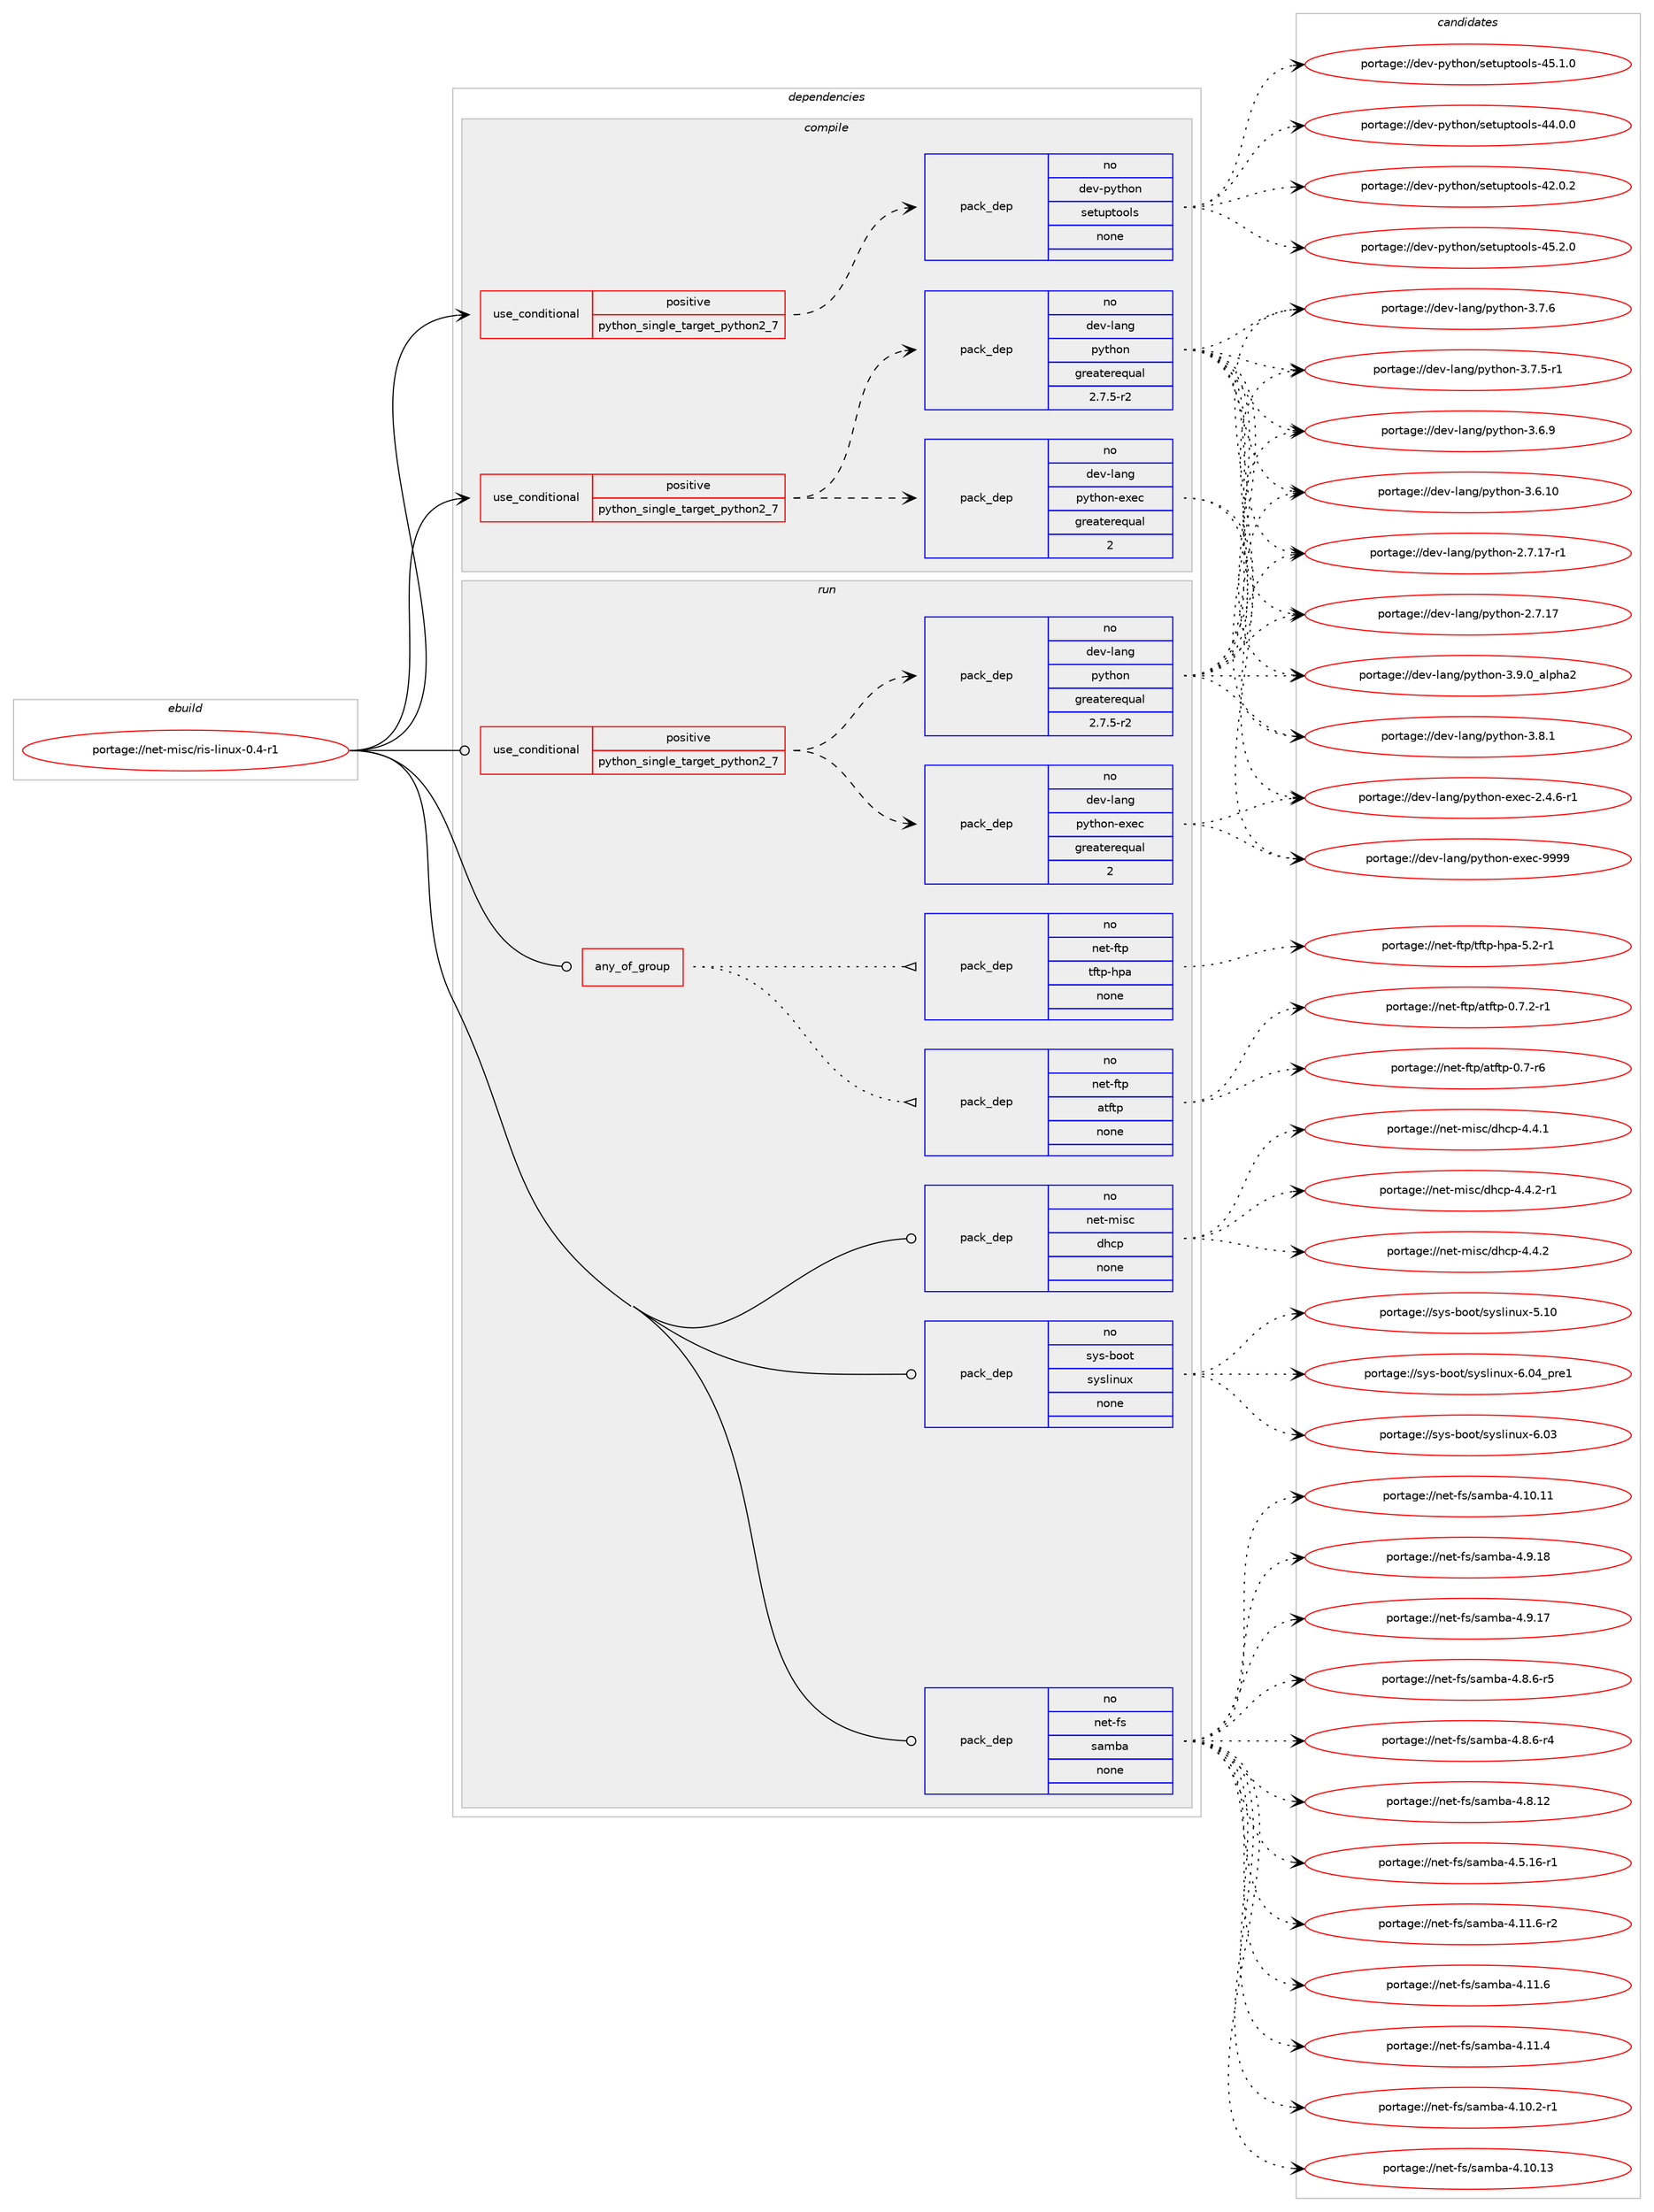 digraph prolog {

# *************
# Graph options
# *************

newrank=true;
concentrate=true;
compound=true;
graph [rankdir=LR,fontname=Helvetica,fontsize=10,ranksep=1.5];#, ranksep=2.5, nodesep=0.2];
edge  [arrowhead=vee];
node  [fontname=Helvetica,fontsize=10];

# **********
# The ebuild
# **********

subgraph cluster_leftcol {
color=gray;
rank=same;
label=<<i>ebuild</i>>;
id [label="portage://net-misc/ris-linux-0.4-r1", color=red, width=4, href="../net-misc/ris-linux-0.4-r1.svg"];
}

# ****************
# The dependencies
# ****************

subgraph cluster_midcol {
color=gray;
label=<<i>dependencies</i>>;
subgraph cluster_compile {
fillcolor="#eeeeee";
style=filled;
label=<<i>compile</i>>;
subgraph cond25125 {
dependency122668 [label=<<TABLE BORDER="0" CELLBORDER="1" CELLSPACING="0" CELLPADDING="4"><TR><TD ROWSPAN="3" CELLPADDING="10">use_conditional</TD></TR><TR><TD>positive</TD></TR><TR><TD>python_single_target_python2_7</TD></TR></TABLE>>, shape=none, color=red];
subgraph pack95516 {
dependency122669 [label=<<TABLE BORDER="0" CELLBORDER="1" CELLSPACING="0" CELLPADDING="4" WIDTH="220"><TR><TD ROWSPAN="6" CELLPADDING="30">pack_dep</TD></TR><TR><TD WIDTH="110">no</TD></TR><TR><TD>dev-lang</TD></TR><TR><TD>python</TD></TR><TR><TD>greaterequal</TD></TR><TR><TD>2.7.5-r2</TD></TR></TABLE>>, shape=none, color=blue];
}
dependency122668:e -> dependency122669:w [weight=20,style="dashed",arrowhead="vee"];
subgraph pack95517 {
dependency122670 [label=<<TABLE BORDER="0" CELLBORDER="1" CELLSPACING="0" CELLPADDING="4" WIDTH="220"><TR><TD ROWSPAN="6" CELLPADDING="30">pack_dep</TD></TR><TR><TD WIDTH="110">no</TD></TR><TR><TD>dev-lang</TD></TR><TR><TD>python-exec</TD></TR><TR><TD>greaterequal</TD></TR><TR><TD>2</TD></TR></TABLE>>, shape=none, color=blue];
}
dependency122668:e -> dependency122670:w [weight=20,style="dashed",arrowhead="vee"];
}
id:e -> dependency122668:w [weight=20,style="solid",arrowhead="vee"];
subgraph cond25126 {
dependency122671 [label=<<TABLE BORDER="0" CELLBORDER="1" CELLSPACING="0" CELLPADDING="4"><TR><TD ROWSPAN="3" CELLPADDING="10">use_conditional</TD></TR><TR><TD>positive</TD></TR><TR><TD>python_single_target_python2_7</TD></TR></TABLE>>, shape=none, color=red];
subgraph pack95518 {
dependency122672 [label=<<TABLE BORDER="0" CELLBORDER="1" CELLSPACING="0" CELLPADDING="4" WIDTH="220"><TR><TD ROWSPAN="6" CELLPADDING="30">pack_dep</TD></TR><TR><TD WIDTH="110">no</TD></TR><TR><TD>dev-python</TD></TR><TR><TD>setuptools</TD></TR><TR><TD>none</TD></TR><TR><TD></TD></TR></TABLE>>, shape=none, color=blue];
}
dependency122671:e -> dependency122672:w [weight=20,style="dashed",arrowhead="vee"];
}
id:e -> dependency122671:w [weight=20,style="solid",arrowhead="vee"];
}
subgraph cluster_compileandrun {
fillcolor="#eeeeee";
style=filled;
label=<<i>compile and run</i>>;
}
subgraph cluster_run {
fillcolor="#eeeeee";
style=filled;
label=<<i>run</i>>;
subgraph any1924 {
dependency122673 [label=<<TABLE BORDER="0" CELLBORDER="1" CELLSPACING="0" CELLPADDING="4"><TR><TD CELLPADDING="10">any_of_group</TD></TR></TABLE>>, shape=none, color=red];subgraph pack95519 {
dependency122674 [label=<<TABLE BORDER="0" CELLBORDER="1" CELLSPACING="0" CELLPADDING="4" WIDTH="220"><TR><TD ROWSPAN="6" CELLPADDING="30">pack_dep</TD></TR><TR><TD WIDTH="110">no</TD></TR><TR><TD>net-ftp</TD></TR><TR><TD>atftp</TD></TR><TR><TD>none</TD></TR><TR><TD></TD></TR></TABLE>>, shape=none, color=blue];
}
dependency122673:e -> dependency122674:w [weight=20,style="dotted",arrowhead="oinv"];
subgraph pack95520 {
dependency122675 [label=<<TABLE BORDER="0" CELLBORDER="1" CELLSPACING="0" CELLPADDING="4" WIDTH="220"><TR><TD ROWSPAN="6" CELLPADDING="30">pack_dep</TD></TR><TR><TD WIDTH="110">no</TD></TR><TR><TD>net-ftp</TD></TR><TR><TD>tftp-hpa</TD></TR><TR><TD>none</TD></TR><TR><TD></TD></TR></TABLE>>, shape=none, color=blue];
}
dependency122673:e -> dependency122675:w [weight=20,style="dotted",arrowhead="oinv"];
}
id:e -> dependency122673:w [weight=20,style="solid",arrowhead="odot"];
subgraph cond25127 {
dependency122676 [label=<<TABLE BORDER="0" CELLBORDER="1" CELLSPACING="0" CELLPADDING="4"><TR><TD ROWSPAN="3" CELLPADDING="10">use_conditional</TD></TR><TR><TD>positive</TD></TR><TR><TD>python_single_target_python2_7</TD></TR></TABLE>>, shape=none, color=red];
subgraph pack95521 {
dependency122677 [label=<<TABLE BORDER="0" CELLBORDER="1" CELLSPACING="0" CELLPADDING="4" WIDTH="220"><TR><TD ROWSPAN="6" CELLPADDING="30">pack_dep</TD></TR><TR><TD WIDTH="110">no</TD></TR><TR><TD>dev-lang</TD></TR><TR><TD>python</TD></TR><TR><TD>greaterequal</TD></TR><TR><TD>2.7.5-r2</TD></TR></TABLE>>, shape=none, color=blue];
}
dependency122676:e -> dependency122677:w [weight=20,style="dashed",arrowhead="vee"];
subgraph pack95522 {
dependency122678 [label=<<TABLE BORDER="0" CELLBORDER="1" CELLSPACING="0" CELLPADDING="4" WIDTH="220"><TR><TD ROWSPAN="6" CELLPADDING="30">pack_dep</TD></TR><TR><TD WIDTH="110">no</TD></TR><TR><TD>dev-lang</TD></TR><TR><TD>python-exec</TD></TR><TR><TD>greaterequal</TD></TR><TR><TD>2</TD></TR></TABLE>>, shape=none, color=blue];
}
dependency122676:e -> dependency122678:w [weight=20,style="dashed",arrowhead="vee"];
}
id:e -> dependency122676:w [weight=20,style="solid",arrowhead="odot"];
subgraph pack95523 {
dependency122679 [label=<<TABLE BORDER="0" CELLBORDER="1" CELLSPACING="0" CELLPADDING="4" WIDTH="220"><TR><TD ROWSPAN="6" CELLPADDING="30">pack_dep</TD></TR><TR><TD WIDTH="110">no</TD></TR><TR><TD>net-fs</TD></TR><TR><TD>samba</TD></TR><TR><TD>none</TD></TR><TR><TD></TD></TR></TABLE>>, shape=none, color=blue];
}
id:e -> dependency122679:w [weight=20,style="solid",arrowhead="odot"];
subgraph pack95524 {
dependency122680 [label=<<TABLE BORDER="0" CELLBORDER="1" CELLSPACING="0" CELLPADDING="4" WIDTH="220"><TR><TD ROWSPAN="6" CELLPADDING="30">pack_dep</TD></TR><TR><TD WIDTH="110">no</TD></TR><TR><TD>net-misc</TD></TR><TR><TD>dhcp</TD></TR><TR><TD>none</TD></TR><TR><TD></TD></TR></TABLE>>, shape=none, color=blue];
}
id:e -> dependency122680:w [weight=20,style="solid",arrowhead="odot"];
subgraph pack95525 {
dependency122681 [label=<<TABLE BORDER="0" CELLBORDER="1" CELLSPACING="0" CELLPADDING="4" WIDTH="220"><TR><TD ROWSPAN="6" CELLPADDING="30">pack_dep</TD></TR><TR><TD WIDTH="110">no</TD></TR><TR><TD>sys-boot</TD></TR><TR><TD>syslinux</TD></TR><TR><TD>none</TD></TR><TR><TD></TD></TR></TABLE>>, shape=none, color=blue];
}
id:e -> dependency122681:w [weight=20,style="solid",arrowhead="odot"];
}
}

# **************
# The candidates
# **************

subgraph cluster_choices {
rank=same;
color=gray;
label=<<i>candidates</i>>;

subgraph choice95516 {
color=black;
nodesep=1;
choice10010111845108971101034711212111610411111045514657464895971081121049750 [label="portage://dev-lang/python-3.9.0_alpha2", color=red, width=4,href="../dev-lang/python-3.9.0_alpha2.svg"];
choice100101118451089711010347112121116104111110455146564649 [label="portage://dev-lang/python-3.8.1", color=red, width=4,href="../dev-lang/python-3.8.1.svg"];
choice100101118451089711010347112121116104111110455146554654 [label="portage://dev-lang/python-3.7.6", color=red, width=4,href="../dev-lang/python-3.7.6.svg"];
choice1001011184510897110103471121211161041111104551465546534511449 [label="portage://dev-lang/python-3.7.5-r1", color=red, width=4,href="../dev-lang/python-3.7.5-r1.svg"];
choice100101118451089711010347112121116104111110455146544657 [label="portage://dev-lang/python-3.6.9", color=red, width=4,href="../dev-lang/python-3.6.9.svg"];
choice10010111845108971101034711212111610411111045514654464948 [label="portage://dev-lang/python-3.6.10", color=red, width=4,href="../dev-lang/python-3.6.10.svg"];
choice100101118451089711010347112121116104111110455046554649554511449 [label="portage://dev-lang/python-2.7.17-r1", color=red, width=4,href="../dev-lang/python-2.7.17-r1.svg"];
choice10010111845108971101034711212111610411111045504655464955 [label="portage://dev-lang/python-2.7.17", color=red, width=4,href="../dev-lang/python-2.7.17.svg"];
dependency122669:e -> choice10010111845108971101034711212111610411111045514657464895971081121049750:w [style=dotted,weight="100"];
dependency122669:e -> choice100101118451089711010347112121116104111110455146564649:w [style=dotted,weight="100"];
dependency122669:e -> choice100101118451089711010347112121116104111110455146554654:w [style=dotted,weight="100"];
dependency122669:e -> choice1001011184510897110103471121211161041111104551465546534511449:w [style=dotted,weight="100"];
dependency122669:e -> choice100101118451089711010347112121116104111110455146544657:w [style=dotted,weight="100"];
dependency122669:e -> choice10010111845108971101034711212111610411111045514654464948:w [style=dotted,weight="100"];
dependency122669:e -> choice100101118451089711010347112121116104111110455046554649554511449:w [style=dotted,weight="100"];
dependency122669:e -> choice10010111845108971101034711212111610411111045504655464955:w [style=dotted,weight="100"];
}
subgraph choice95517 {
color=black;
nodesep=1;
choice10010111845108971101034711212111610411111045101120101994557575757 [label="portage://dev-lang/python-exec-9999", color=red, width=4,href="../dev-lang/python-exec-9999.svg"];
choice10010111845108971101034711212111610411111045101120101994550465246544511449 [label="portage://dev-lang/python-exec-2.4.6-r1", color=red, width=4,href="../dev-lang/python-exec-2.4.6-r1.svg"];
dependency122670:e -> choice10010111845108971101034711212111610411111045101120101994557575757:w [style=dotted,weight="100"];
dependency122670:e -> choice10010111845108971101034711212111610411111045101120101994550465246544511449:w [style=dotted,weight="100"];
}
subgraph choice95518 {
color=black;
nodesep=1;
choice100101118451121211161041111104711510111611711211611111110811545525346504648 [label="portage://dev-python/setuptools-45.2.0", color=red, width=4,href="../dev-python/setuptools-45.2.0.svg"];
choice100101118451121211161041111104711510111611711211611111110811545525346494648 [label="portage://dev-python/setuptools-45.1.0", color=red, width=4,href="../dev-python/setuptools-45.1.0.svg"];
choice100101118451121211161041111104711510111611711211611111110811545525246484648 [label="portage://dev-python/setuptools-44.0.0", color=red, width=4,href="../dev-python/setuptools-44.0.0.svg"];
choice100101118451121211161041111104711510111611711211611111110811545525046484650 [label="portage://dev-python/setuptools-42.0.2", color=red, width=4,href="../dev-python/setuptools-42.0.2.svg"];
dependency122672:e -> choice100101118451121211161041111104711510111611711211611111110811545525346504648:w [style=dotted,weight="100"];
dependency122672:e -> choice100101118451121211161041111104711510111611711211611111110811545525346494648:w [style=dotted,weight="100"];
dependency122672:e -> choice100101118451121211161041111104711510111611711211611111110811545525246484648:w [style=dotted,weight="100"];
dependency122672:e -> choice100101118451121211161041111104711510111611711211611111110811545525046484650:w [style=dotted,weight="100"];
}
subgraph choice95519 {
color=black;
nodesep=1;
choice1101011164510211611247971161021161124548465546504511449 [label="portage://net-ftp/atftp-0.7.2-r1", color=red, width=4,href="../net-ftp/atftp-0.7.2-r1.svg"];
choice110101116451021161124797116102116112454846554511454 [label="portage://net-ftp/atftp-0.7-r6", color=red, width=4,href="../net-ftp/atftp-0.7-r6.svg"];
dependency122674:e -> choice1101011164510211611247971161021161124548465546504511449:w [style=dotted,weight="100"];
dependency122674:e -> choice110101116451021161124797116102116112454846554511454:w [style=dotted,weight="100"];
}
subgraph choice95520 {
color=black;
nodesep=1;
choice11010111645102116112471161021161124510411297455346504511449 [label="portage://net-ftp/tftp-hpa-5.2-r1", color=red, width=4,href="../net-ftp/tftp-hpa-5.2-r1.svg"];
dependency122675:e -> choice11010111645102116112471161021161124510411297455346504511449:w [style=dotted,weight="100"];
}
subgraph choice95521 {
color=black;
nodesep=1;
choice10010111845108971101034711212111610411111045514657464895971081121049750 [label="portage://dev-lang/python-3.9.0_alpha2", color=red, width=4,href="../dev-lang/python-3.9.0_alpha2.svg"];
choice100101118451089711010347112121116104111110455146564649 [label="portage://dev-lang/python-3.8.1", color=red, width=4,href="../dev-lang/python-3.8.1.svg"];
choice100101118451089711010347112121116104111110455146554654 [label="portage://dev-lang/python-3.7.6", color=red, width=4,href="../dev-lang/python-3.7.6.svg"];
choice1001011184510897110103471121211161041111104551465546534511449 [label="portage://dev-lang/python-3.7.5-r1", color=red, width=4,href="../dev-lang/python-3.7.5-r1.svg"];
choice100101118451089711010347112121116104111110455146544657 [label="portage://dev-lang/python-3.6.9", color=red, width=4,href="../dev-lang/python-3.6.9.svg"];
choice10010111845108971101034711212111610411111045514654464948 [label="portage://dev-lang/python-3.6.10", color=red, width=4,href="../dev-lang/python-3.6.10.svg"];
choice100101118451089711010347112121116104111110455046554649554511449 [label="portage://dev-lang/python-2.7.17-r1", color=red, width=4,href="../dev-lang/python-2.7.17-r1.svg"];
choice10010111845108971101034711212111610411111045504655464955 [label="portage://dev-lang/python-2.7.17", color=red, width=4,href="../dev-lang/python-2.7.17.svg"];
dependency122677:e -> choice10010111845108971101034711212111610411111045514657464895971081121049750:w [style=dotted,weight="100"];
dependency122677:e -> choice100101118451089711010347112121116104111110455146564649:w [style=dotted,weight="100"];
dependency122677:e -> choice100101118451089711010347112121116104111110455146554654:w [style=dotted,weight="100"];
dependency122677:e -> choice1001011184510897110103471121211161041111104551465546534511449:w [style=dotted,weight="100"];
dependency122677:e -> choice100101118451089711010347112121116104111110455146544657:w [style=dotted,weight="100"];
dependency122677:e -> choice10010111845108971101034711212111610411111045514654464948:w [style=dotted,weight="100"];
dependency122677:e -> choice100101118451089711010347112121116104111110455046554649554511449:w [style=dotted,weight="100"];
dependency122677:e -> choice10010111845108971101034711212111610411111045504655464955:w [style=dotted,weight="100"];
}
subgraph choice95522 {
color=black;
nodesep=1;
choice10010111845108971101034711212111610411111045101120101994557575757 [label="portage://dev-lang/python-exec-9999", color=red, width=4,href="../dev-lang/python-exec-9999.svg"];
choice10010111845108971101034711212111610411111045101120101994550465246544511449 [label="portage://dev-lang/python-exec-2.4.6-r1", color=red, width=4,href="../dev-lang/python-exec-2.4.6-r1.svg"];
dependency122678:e -> choice10010111845108971101034711212111610411111045101120101994557575757:w [style=dotted,weight="100"];
dependency122678:e -> choice10010111845108971101034711212111610411111045101120101994550465246544511449:w [style=dotted,weight="100"];
}
subgraph choice95523 {
color=black;
nodesep=1;
choice110101116451021154711597109989745524657464956 [label="portage://net-fs/samba-4.9.18", color=red, width=4,href="../net-fs/samba-4.9.18.svg"];
choice110101116451021154711597109989745524657464955 [label="portage://net-fs/samba-4.9.17", color=red, width=4,href="../net-fs/samba-4.9.17.svg"];
choice11010111645102115471159710998974552465646544511453 [label="portage://net-fs/samba-4.8.6-r5", color=red, width=4,href="../net-fs/samba-4.8.6-r5.svg"];
choice11010111645102115471159710998974552465646544511452 [label="portage://net-fs/samba-4.8.6-r4", color=red, width=4,href="../net-fs/samba-4.8.6-r4.svg"];
choice110101116451021154711597109989745524656464950 [label="portage://net-fs/samba-4.8.12", color=red, width=4,href="../net-fs/samba-4.8.12.svg"];
choice1101011164510211547115971099897455246534649544511449 [label="portage://net-fs/samba-4.5.16-r1", color=red, width=4,href="../net-fs/samba-4.5.16-r1.svg"];
choice1101011164510211547115971099897455246494946544511450 [label="portage://net-fs/samba-4.11.6-r2", color=red, width=4,href="../net-fs/samba-4.11.6-r2.svg"];
choice110101116451021154711597109989745524649494654 [label="portage://net-fs/samba-4.11.6", color=red, width=4,href="../net-fs/samba-4.11.6.svg"];
choice110101116451021154711597109989745524649494652 [label="portage://net-fs/samba-4.11.4", color=red, width=4,href="../net-fs/samba-4.11.4.svg"];
choice1101011164510211547115971099897455246494846504511449 [label="portage://net-fs/samba-4.10.2-r1", color=red, width=4,href="../net-fs/samba-4.10.2-r1.svg"];
choice11010111645102115471159710998974552464948464951 [label="portage://net-fs/samba-4.10.13", color=red, width=4,href="../net-fs/samba-4.10.13.svg"];
choice11010111645102115471159710998974552464948464949 [label="portage://net-fs/samba-4.10.11", color=red, width=4,href="../net-fs/samba-4.10.11.svg"];
dependency122679:e -> choice110101116451021154711597109989745524657464956:w [style=dotted,weight="100"];
dependency122679:e -> choice110101116451021154711597109989745524657464955:w [style=dotted,weight="100"];
dependency122679:e -> choice11010111645102115471159710998974552465646544511453:w [style=dotted,weight="100"];
dependency122679:e -> choice11010111645102115471159710998974552465646544511452:w [style=dotted,weight="100"];
dependency122679:e -> choice110101116451021154711597109989745524656464950:w [style=dotted,weight="100"];
dependency122679:e -> choice1101011164510211547115971099897455246534649544511449:w [style=dotted,weight="100"];
dependency122679:e -> choice1101011164510211547115971099897455246494946544511450:w [style=dotted,weight="100"];
dependency122679:e -> choice110101116451021154711597109989745524649494654:w [style=dotted,weight="100"];
dependency122679:e -> choice110101116451021154711597109989745524649494652:w [style=dotted,weight="100"];
dependency122679:e -> choice1101011164510211547115971099897455246494846504511449:w [style=dotted,weight="100"];
dependency122679:e -> choice11010111645102115471159710998974552464948464951:w [style=dotted,weight="100"];
dependency122679:e -> choice11010111645102115471159710998974552464948464949:w [style=dotted,weight="100"];
}
subgraph choice95524 {
color=black;
nodesep=1;
choice110101116451091051159947100104991124552465246504511449 [label="portage://net-misc/dhcp-4.4.2-r1", color=red, width=4,href="../net-misc/dhcp-4.4.2-r1.svg"];
choice11010111645109105115994710010499112455246524650 [label="portage://net-misc/dhcp-4.4.2", color=red, width=4,href="../net-misc/dhcp-4.4.2.svg"];
choice11010111645109105115994710010499112455246524649 [label="portage://net-misc/dhcp-4.4.1", color=red, width=4,href="../net-misc/dhcp-4.4.1.svg"];
dependency122680:e -> choice110101116451091051159947100104991124552465246504511449:w [style=dotted,weight="100"];
dependency122680:e -> choice11010111645109105115994710010499112455246524650:w [style=dotted,weight="100"];
dependency122680:e -> choice11010111645109105115994710010499112455246524649:w [style=dotted,weight="100"];
}
subgraph choice95525 {
color=black;
nodesep=1;
choice11512111545981111111164711512111510810511011712045544648529511211410149 [label="portage://sys-boot/syslinux-6.04_pre1", color=red, width=4,href="../sys-boot/syslinux-6.04_pre1.svg"];
choice1151211154598111111116471151211151081051101171204554464851 [label="portage://sys-boot/syslinux-6.03", color=red, width=4,href="../sys-boot/syslinux-6.03.svg"];
choice1151211154598111111116471151211151081051101171204553464948 [label="portage://sys-boot/syslinux-5.10", color=red, width=4,href="../sys-boot/syslinux-5.10.svg"];
dependency122681:e -> choice11512111545981111111164711512111510810511011712045544648529511211410149:w [style=dotted,weight="100"];
dependency122681:e -> choice1151211154598111111116471151211151081051101171204554464851:w [style=dotted,weight="100"];
dependency122681:e -> choice1151211154598111111116471151211151081051101171204553464948:w [style=dotted,weight="100"];
}
}

}
